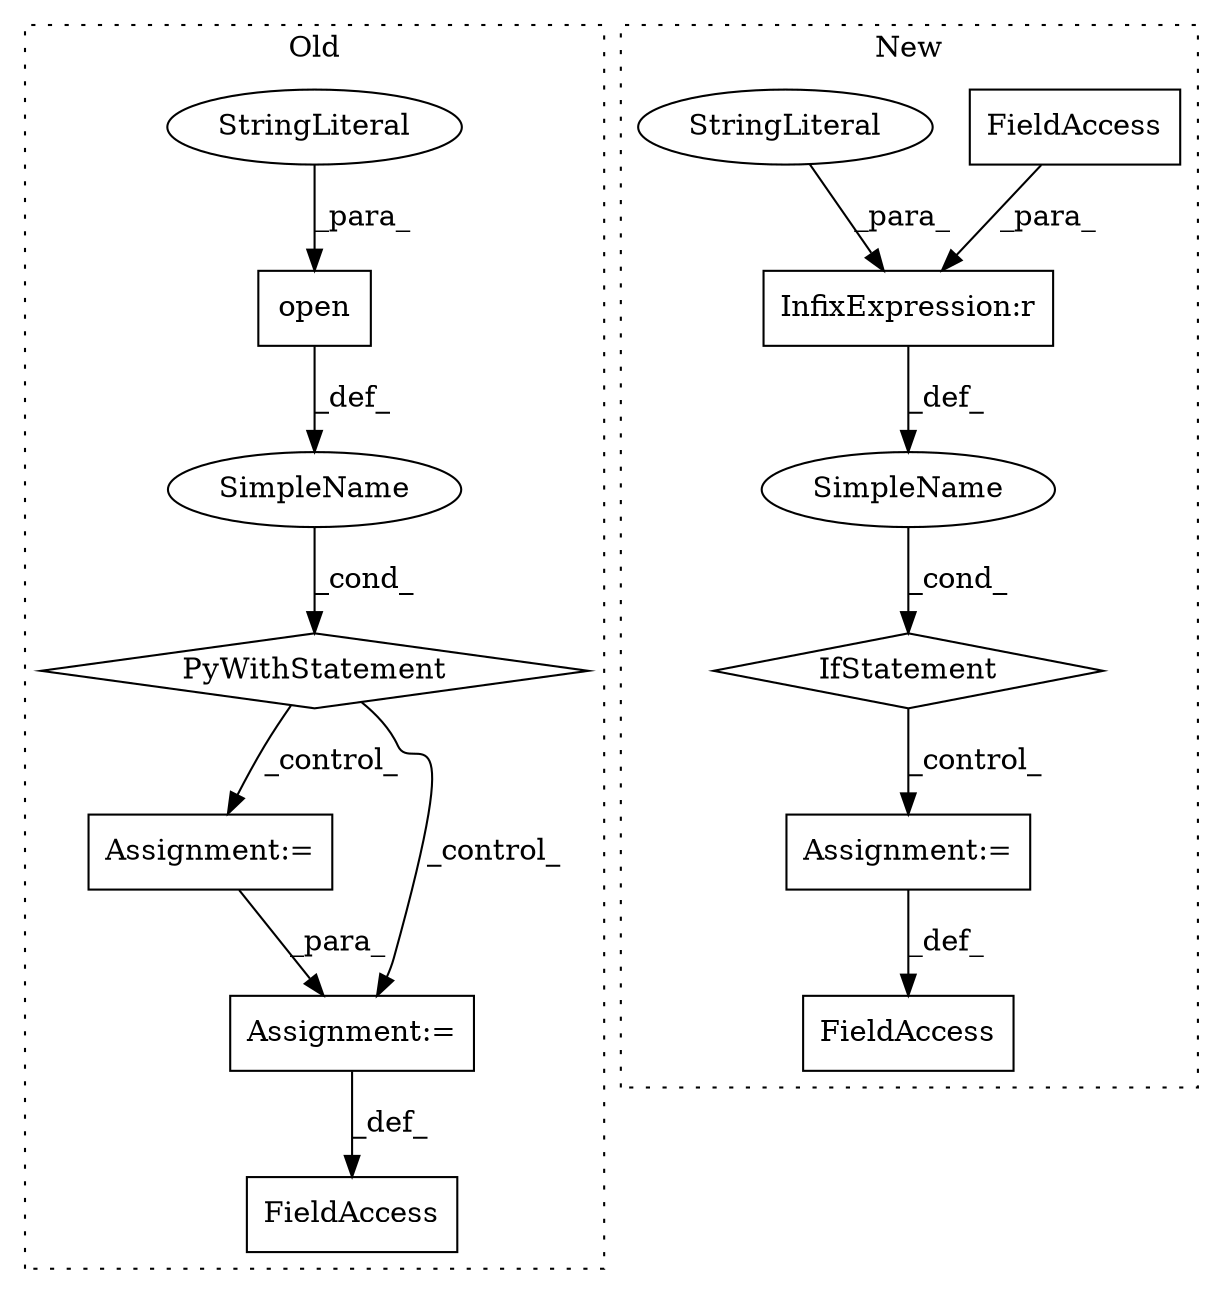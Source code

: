 digraph G {
subgraph cluster0 {
1 [label="PyWithStatement" a="104" s="1041,1080" l="10,2" shape="diamond"];
3 [label="Assignment:=" a="7" s="1097" l="11" shape="box"];
4 [label="SimpleName" a="42" s="" l="" shape="ellipse"];
7 [label="Assignment:=" a="7" s="1220" l="30" shape="box"];
9 [label="FieldAccess" a="22" s="1818" l="5" shape="box"];
10 [label="open" a="32" s="1051,1079" l="5,1" shape="box"];
11 [label="StringLiteral" a="45" s="1072" l="7" shape="ellipse"];
label = "Old";
style="dotted";
}
subgraph cluster1 {
2 [label="IfStatement" a="25" s="877,903" l="4,2" shape="diamond"];
5 [label="InfixExpression:r" a="27" s="889" l="4" shape="box"];
6 [label="FieldAccess" a="22" s="881" l="8" shape="box"];
8 [label="StringLiteral" a="45" s="893" l="10" shape="ellipse"];
12 [label="Assignment:=" a="7" s="1124" l="1" shape="box"];
13 [label="FieldAccess" a="22" s="1208" l="4" shape="box"];
14 [label="SimpleName" a="42" s="" l="" shape="ellipse"];
label = "New";
style="dotted";
}
1 -> 3 [label="_control_"];
1 -> 7 [label="_control_"];
2 -> 12 [label="_control_"];
3 -> 7 [label="_para_"];
4 -> 1 [label="_cond_"];
5 -> 14 [label="_def_"];
6 -> 5 [label="_para_"];
7 -> 9 [label="_def_"];
8 -> 5 [label="_para_"];
10 -> 4 [label="_def_"];
11 -> 10 [label="_para_"];
12 -> 13 [label="_def_"];
14 -> 2 [label="_cond_"];
}